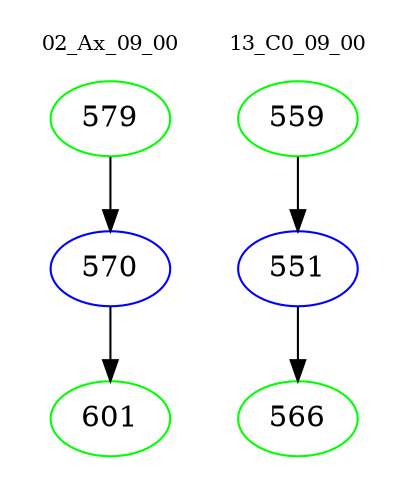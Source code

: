 digraph{
subgraph cluster_0 {
color = white
label = "02_Ax_09_00";
fontsize=10;
T0_579 [label="579", color="green"]
T0_579 -> T0_570 [color="black"]
T0_570 [label="570", color="blue"]
T0_570 -> T0_601 [color="black"]
T0_601 [label="601", color="green"]
}
subgraph cluster_1 {
color = white
label = "13_C0_09_00";
fontsize=10;
T1_559 [label="559", color="green"]
T1_559 -> T1_551 [color="black"]
T1_551 [label="551", color="blue"]
T1_551 -> T1_566 [color="black"]
T1_566 [label="566", color="green"]
}
}
